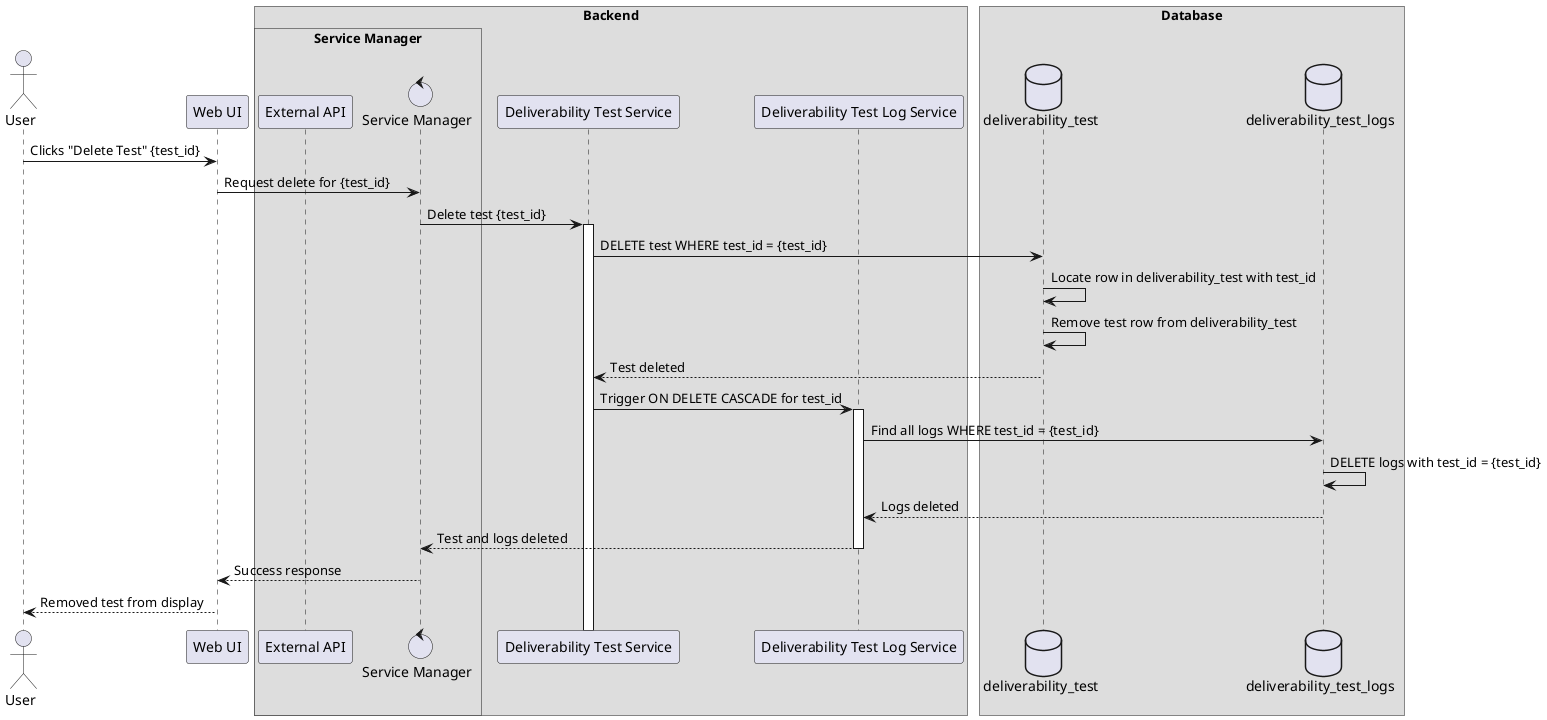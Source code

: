 
@startuml
!pragma teoz true

/' Hard delete cascade flow for deliverability_test and deliverability_test_logs. '/

actor User as user

participant "Web UI" as web_ui

box Backend
    box Service Manager
participant "External API" as ext
control "Service Manager" as service_manager
end box
    participant "Deliverability Test Service" as deliverability_test
    participant "Deliverability Test Log Service" as deliverability_test_log
end box

box Database
    database "deliverability_test" as dt
    database "deliverability_test_logs" as dtl
end box

/' Step-by-step deletion flow with cascade '/

user -> web_ui: Clicks "Delete Test" {test_id}
web_ui -> service_manager: Request delete for {test_id}
service_manager -> deliverability_test: Delete test {test_id}
activate deliverability_test

deliverability_test -> dt: DELETE test WHERE test_id = {test_id}

dt -> dt: Locate row in deliverability_test with test_id
dt -> dt: Remove test row from deliverability_test
dt --> deliverability_test: Test deleted

/' Cascade process begins '/
deliverability_test -> deliverability_test_log: Trigger ON DELETE CASCADE for test_id
activate deliverability_test_log
deliverability_test_log -> dtl: Find all logs WHERE test_id = {test_id}
dtl -> dtl: DELETE logs with test_id = {test_id}
dtl --> deliverability_test_log: Logs deleted
deliverability_test_log --> service_manager: Test and logs deleted
deactivate deliverability_test_log

service_manager --> web_ui: Success response
web_ui --> user: Removed test from display
@enduml

